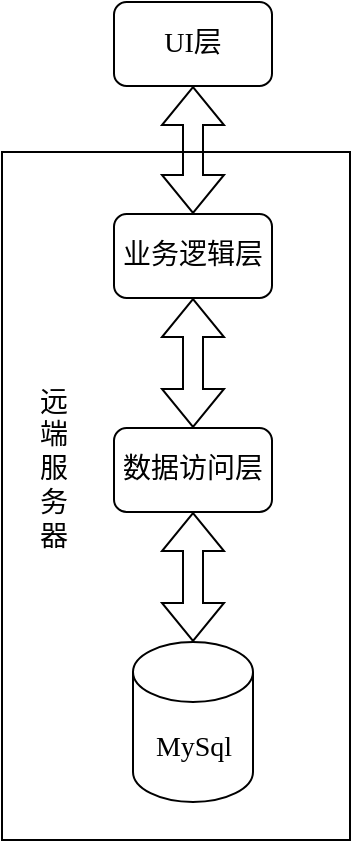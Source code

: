 <mxfile version="26.2.8">
  <diagram name="第 1 页" id="NON8Rd3GJQy8wurd_1fi">
    <mxGraphModel dx="1425" dy="766" grid="0" gridSize="10" guides="1" tooltips="1" connect="1" arrows="1" fold="1" page="1" pageScale="1" pageWidth="827" pageHeight="1169" math="0" shadow="0">
      <root>
        <mxCell id="0" />
        <mxCell id="1" parent="0" />
        <mxCell id="Mn6bOdap1OyjnmH-GyNz-6" value="" style="rounded=0;whiteSpace=wrap;html=1;fontFamily=Times New Roman;" vertex="1" parent="1">
          <mxGeometry x="419" y="492" width="174" height="344" as="geometry" />
        </mxCell>
        <mxCell id="Mn6bOdap1OyjnmH-GyNz-1" value="&lt;font face=&quot;Times New Roman&quot;&gt;UI&lt;/font&gt;&lt;font face=&quot;宋体&quot;&gt;层&lt;/font&gt;" style="rounded=1;whiteSpace=wrap;html=1;fontFamily=Times New Roman;fontSize=14;" vertex="1" parent="1">
          <mxGeometry x="475" y="417" width="79" height="42" as="geometry" />
        </mxCell>
        <mxCell id="Mn6bOdap1OyjnmH-GyNz-2" value="业务逻辑层" style="rounded=1;whiteSpace=wrap;html=1;fontFamily=宋体;fontSize=14;" vertex="1" parent="1">
          <mxGeometry x="475" y="523" width="79" height="42" as="geometry" />
        </mxCell>
        <mxCell id="Mn6bOdap1OyjnmH-GyNz-3" value="数据访问层" style="rounded=1;whiteSpace=wrap;html=1;fontFamily=宋体;fontSize=14;" vertex="1" parent="1">
          <mxGeometry x="475" y="630" width="79" height="42" as="geometry" />
        </mxCell>
        <mxCell id="Mn6bOdap1OyjnmH-GyNz-4" value="&lt;font style=&quot;font-size: 14px;&quot;&gt;MySql&lt;/font&gt;" style="shape=cylinder3;whiteSpace=wrap;html=1;boundedLbl=1;backgroundOutline=1;size=15;fontFamily=Times New Roman;" vertex="1" parent="1">
          <mxGeometry x="484.5" y="737" width="60" height="80" as="geometry" />
        </mxCell>
        <mxCell id="Mn6bOdap1OyjnmH-GyNz-7" value="&lt;font style=&quot;font-size: 14px;&quot;&gt;远端服务器&lt;/font&gt;" style="text;html=1;align=center;verticalAlign=middle;whiteSpace=wrap;rounded=0;fontFamily=宋体;flipV=1;" vertex="1" parent="1">
          <mxGeometry x="435" y="609" width="20" height="84" as="geometry" />
        </mxCell>
        <mxCell id="Mn6bOdap1OyjnmH-GyNz-9" value="" style="shape=flexArrow;endArrow=classic;startArrow=classic;html=1;rounded=0;entryX=0.5;entryY=1;entryDx=0;entryDy=0;exitX=0.5;exitY=0;exitDx=0;exitDy=0;" edge="1" parent="1" source="Mn6bOdap1OyjnmH-GyNz-2" target="Mn6bOdap1OyjnmH-GyNz-1">
          <mxGeometry width="100" height="100" relative="1" as="geometry">
            <mxPoint x="435" y="716" as="sourcePoint" />
            <mxPoint x="535" y="616" as="targetPoint" />
          </mxGeometry>
        </mxCell>
        <mxCell id="Mn6bOdap1OyjnmH-GyNz-11" value="" style="shape=flexArrow;endArrow=classic;startArrow=classic;html=1;rounded=0;entryX=0.5;entryY=1;entryDx=0;entryDy=0;exitX=0.5;exitY=0;exitDx=0;exitDy=0;" edge="1" parent="1" source="Mn6bOdap1OyjnmH-GyNz-3" target="Mn6bOdap1OyjnmH-GyNz-2">
          <mxGeometry width="100" height="100" relative="1" as="geometry">
            <mxPoint x="435" y="716" as="sourcePoint" />
            <mxPoint x="535" y="616" as="targetPoint" />
          </mxGeometry>
        </mxCell>
        <mxCell id="Mn6bOdap1OyjnmH-GyNz-13" value="" style="shape=flexArrow;endArrow=classic;startArrow=classic;html=1;rounded=0;exitX=0.5;exitY=0;exitDx=0;exitDy=0;exitPerimeter=0;entryX=0.5;entryY=1;entryDx=0;entryDy=0;" edge="1" parent="1" source="Mn6bOdap1OyjnmH-GyNz-4" target="Mn6bOdap1OyjnmH-GyNz-3">
          <mxGeometry width="100" height="100" relative="1" as="geometry">
            <mxPoint x="525" y="640" as="sourcePoint" />
            <mxPoint x="510" y="675" as="targetPoint" />
          </mxGeometry>
        </mxCell>
      </root>
    </mxGraphModel>
  </diagram>
</mxfile>
